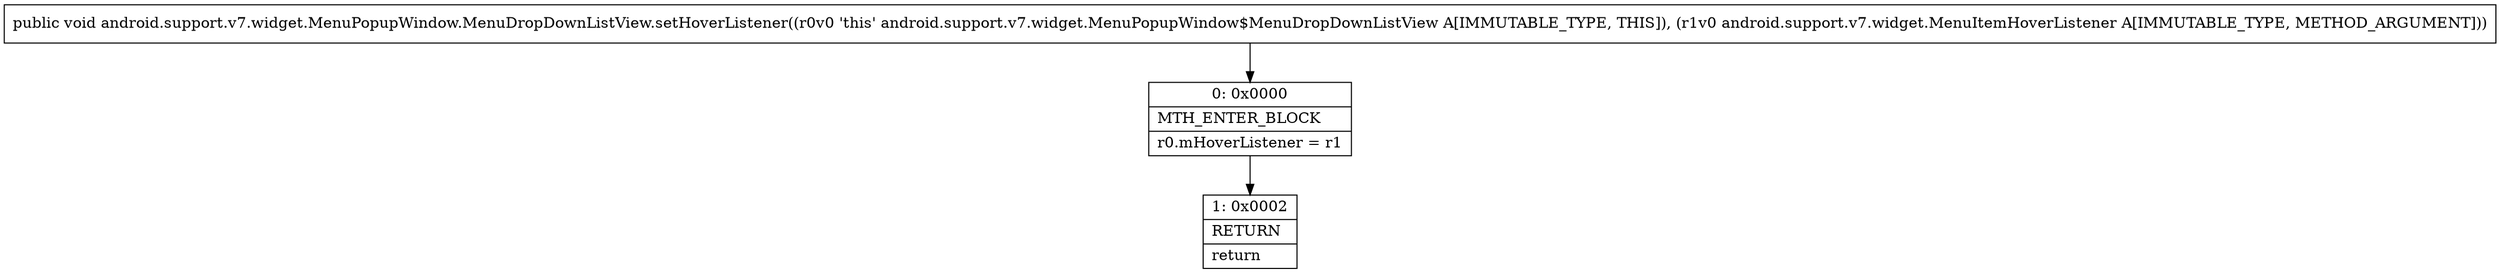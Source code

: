 digraph "CFG forandroid.support.v7.widget.MenuPopupWindow.MenuDropDownListView.setHoverListener(Landroid\/support\/v7\/widget\/MenuItemHoverListener;)V" {
Node_0 [shape=record,label="{0\:\ 0x0000|MTH_ENTER_BLOCK\l|r0.mHoverListener = r1\l}"];
Node_1 [shape=record,label="{1\:\ 0x0002|RETURN\l|return\l}"];
MethodNode[shape=record,label="{public void android.support.v7.widget.MenuPopupWindow.MenuDropDownListView.setHoverListener((r0v0 'this' android.support.v7.widget.MenuPopupWindow$MenuDropDownListView A[IMMUTABLE_TYPE, THIS]), (r1v0 android.support.v7.widget.MenuItemHoverListener A[IMMUTABLE_TYPE, METHOD_ARGUMENT])) }"];
MethodNode -> Node_0;
Node_0 -> Node_1;
}

